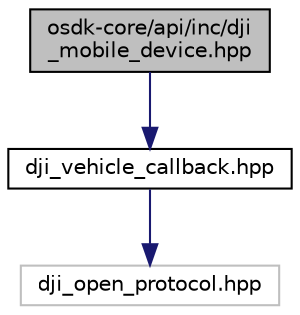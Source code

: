 digraph "osdk-core/api/inc/dji_mobile_device.hpp"
{
 // INTERACTIVE_SVG=YES
 // LATEX_PDF_SIZE
  edge [fontname="Helvetica",fontsize="10",labelfontname="Helvetica",labelfontsize="10"];
  node [fontname="Helvetica",fontsize="10",shape=record];
  Node1 [label="osdk-core/api/inc/dji\l_mobile_device.hpp",height=0.2,width=0.4,color="black", fillcolor="grey75", style="filled", fontcolor="black",tooltip="Implementation of DJI Mobile Device Abstraction."];
  Node1 -> Node2 [color="midnightblue",fontsize="10",style="solid",fontname="Helvetica"];
  Node2 [label="dji_vehicle_callback.hpp",height=0.2,width=0.4,color="black", fillcolor="white", style="filled",URL="$dji__vehicle__callback_8hpp.html",tooltip="Type definition for new Vehicle-style callbacks."];
  Node2 -> Node3 [color="midnightblue",fontsize="10",style="solid",fontname="Helvetica"];
  Node3 [label="dji_open_protocol.hpp",height=0.2,width=0.4,color="grey75", fillcolor="white", style="filled",tooltip=" "];
}
